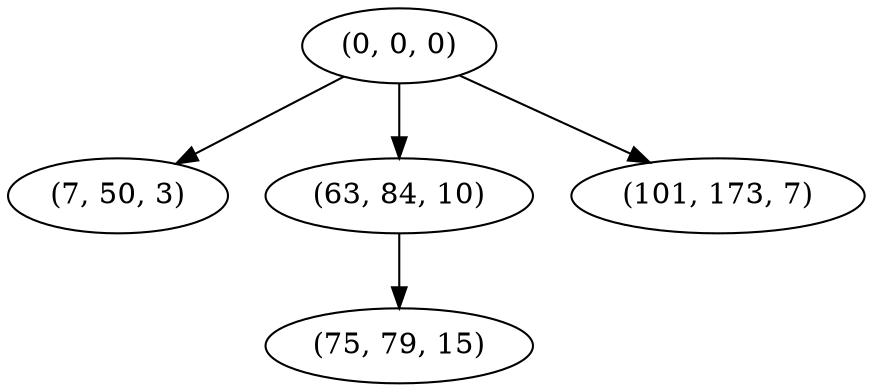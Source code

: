 digraph tree {
    "(0, 0, 0)";
    "(7, 50, 3)";
    "(63, 84, 10)";
    "(75, 79, 15)";
    "(101, 173, 7)";
    "(0, 0, 0)" -> "(7, 50, 3)";
    "(0, 0, 0)" -> "(63, 84, 10)";
    "(0, 0, 0)" -> "(101, 173, 7)";
    "(63, 84, 10)" -> "(75, 79, 15)";
}
